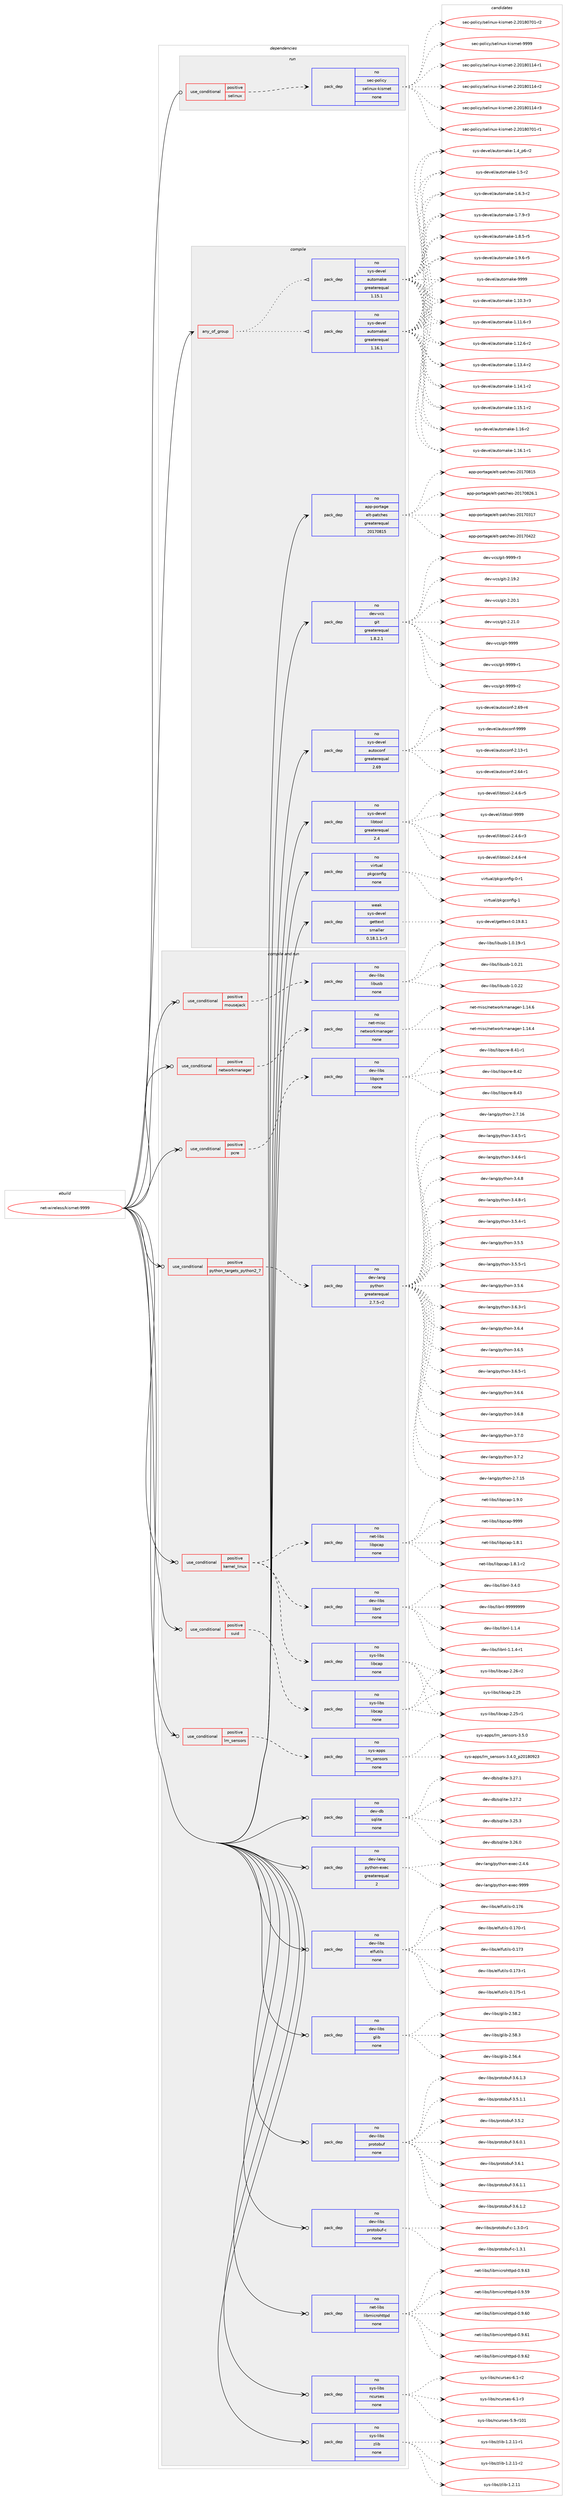 digraph prolog {

# *************
# Graph options
# *************

newrank=true;
concentrate=true;
compound=true;
graph [rankdir=LR,fontname=Helvetica,fontsize=10,ranksep=1.5];#, ranksep=2.5, nodesep=0.2];
edge  [arrowhead=vee];
node  [fontname=Helvetica,fontsize=10];

# **********
# The ebuild
# **********

subgraph cluster_leftcol {
color=gray;
rank=same;
label=<<i>ebuild</i>>;
id [label="net-wireless/kismet-9999", color=red, width=4, href="../net-wireless/kismet-9999.svg"];
}

# ****************
# The dependencies
# ****************

subgraph cluster_midcol {
color=gray;
label=<<i>dependencies</i>>;
subgraph cluster_compile {
fillcolor="#eeeeee";
style=filled;
label=<<i>compile</i>>;
subgraph any26668 {
dependency1680942 [label=<<TABLE BORDER="0" CELLBORDER="1" CELLSPACING="0" CELLPADDING="4"><TR><TD CELLPADDING="10">any_of_group</TD></TR></TABLE>>, shape=none, color=red];subgraph pack1201976 {
dependency1680943 [label=<<TABLE BORDER="0" CELLBORDER="1" CELLSPACING="0" CELLPADDING="4" WIDTH="220"><TR><TD ROWSPAN="6" CELLPADDING="30">pack_dep</TD></TR><TR><TD WIDTH="110">no</TD></TR><TR><TD>sys-devel</TD></TR><TR><TD>automake</TD></TR><TR><TD>greaterequal</TD></TR><TR><TD>1.16.1</TD></TR></TABLE>>, shape=none, color=blue];
}
dependency1680942:e -> dependency1680943:w [weight=20,style="dotted",arrowhead="oinv"];
subgraph pack1201977 {
dependency1680944 [label=<<TABLE BORDER="0" CELLBORDER="1" CELLSPACING="0" CELLPADDING="4" WIDTH="220"><TR><TD ROWSPAN="6" CELLPADDING="30">pack_dep</TD></TR><TR><TD WIDTH="110">no</TD></TR><TR><TD>sys-devel</TD></TR><TR><TD>automake</TD></TR><TR><TD>greaterequal</TD></TR><TR><TD>1.15.1</TD></TR></TABLE>>, shape=none, color=blue];
}
dependency1680942:e -> dependency1680944:w [weight=20,style="dotted",arrowhead="oinv"];
}
id:e -> dependency1680942:w [weight=20,style="solid",arrowhead="vee"];
subgraph pack1201978 {
dependency1680945 [label=<<TABLE BORDER="0" CELLBORDER="1" CELLSPACING="0" CELLPADDING="4" WIDTH="220"><TR><TD ROWSPAN="6" CELLPADDING="30">pack_dep</TD></TR><TR><TD WIDTH="110">no</TD></TR><TR><TD>app-portage</TD></TR><TR><TD>elt-patches</TD></TR><TR><TD>greaterequal</TD></TR><TR><TD>20170815</TD></TR></TABLE>>, shape=none, color=blue];
}
id:e -> dependency1680945:w [weight=20,style="solid",arrowhead="vee"];
subgraph pack1201979 {
dependency1680946 [label=<<TABLE BORDER="0" CELLBORDER="1" CELLSPACING="0" CELLPADDING="4" WIDTH="220"><TR><TD ROWSPAN="6" CELLPADDING="30">pack_dep</TD></TR><TR><TD WIDTH="110">no</TD></TR><TR><TD>dev-vcs</TD></TR><TR><TD>git</TD></TR><TR><TD>greaterequal</TD></TR><TR><TD>1.8.2.1</TD></TR></TABLE>>, shape=none, color=blue];
}
id:e -> dependency1680946:w [weight=20,style="solid",arrowhead="vee"];
subgraph pack1201980 {
dependency1680947 [label=<<TABLE BORDER="0" CELLBORDER="1" CELLSPACING="0" CELLPADDING="4" WIDTH="220"><TR><TD ROWSPAN="6" CELLPADDING="30">pack_dep</TD></TR><TR><TD WIDTH="110">no</TD></TR><TR><TD>sys-devel</TD></TR><TR><TD>autoconf</TD></TR><TR><TD>greaterequal</TD></TR><TR><TD>2.69</TD></TR></TABLE>>, shape=none, color=blue];
}
id:e -> dependency1680947:w [weight=20,style="solid",arrowhead="vee"];
subgraph pack1201981 {
dependency1680948 [label=<<TABLE BORDER="0" CELLBORDER="1" CELLSPACING="0" CELLPADDING="4" WIDTH="220"><TR><TD ROWSPAN="6" CELLPADDING="30">pack_dep</TD></TR><TR><TD WIDTH="110">no</TD></TR><TR><TD>sys-devel</TD></TR><TR><TD>libtool</TD></TR><TR><TD>greaterequal</TD></TR><TR><TD>2.4</TD></TR></TABLE>>, shape=none, color=blue];
}
id:e -> dependency1680948:w [weight=20,style="solid",arrowhead="vee"];
subgraph pack1201982 {
dependency1680949 [label=<<TABLE BORDER="0" CELLBORDER="1" CELLSPACING="0" CELLPADDING="4" WIDTH="220"><TR><TD ROWSPAN="6" CELLPADDING="30">pack_dep</TD></TR><TR><TD WIDTH="110">no</TD></TR><TR><TD>virtual</TD></TR><TR><TD>pkgconfig</TD></TR><TR><TD>none</TD></TR><TR><TD></TD></TR></TABLE>>, shape=none, color=blue];
}
id:e -> dependency1680949:w [weight=20,style="solid",arrowhead="vee"];
subgraph pack1201983 {
dependency1680950 [label=<<TABLE BORDER="0" CELLBORDER="1" CELLSPACING="0" CELLPADDING="4" WIDTH="220"><TR><TD ROWSPAN="6" CELLPADDING="30">pack_dep</TD></TR><TR><TD WIDTH="110">weak</TD></TR><TR><TD>sys-devel</TD></TR><TR><TD>gettext</TD></TR><TR><TD>smaller</TD></TR><TR><TD>0.18.1.1-r3</TD></TR></TABLE>>, shape=none, color=blue];
}
id:e -> dependency1680950:w [weight=20,style="solid",arrowhead="vee"];
}
subgraph cluster_compileandrun {
fillcolor="#eeeeee";
style=filled;
label=<<i>compile and run</i>>;
subgraph cond451456 {
dependency1680951 [label=<<TABLE BORDER="0" CELLBORDER="1" CELLSPACING="0" CELLPADDING="4"><TR><TD ROWSPAN="3" CELLPADDING="10">use_conditional</TD></TR><TR><TD>positive</TD></TR><TR><TD>kernel_linux</TD></TR></TABLE>>, shape=none, color=red];
subgraph pack1201984 {
dependency1680952 [label=<<TABLE BORDER="0" CELLBORDER="1" CELLSPACING="0" CELLPADDING="4" WIDTH="220"><TR><TD ROWSPAN="6" CELLPADDING="30">pack_dep</TD></TR><TR><TD WIDTH="110">no</TD></TR><TR><TD>sys-libs</TD></TR><TR><TD>libcap</TD></TR><TR><TD>none</TD></TR><TR><TD></TD></TR></TABLE>>, shape=none, color=blue];
}
dependency1680951:e -> dependency1680952:w [weight=20,style="dashed",arrowhead="vee"];
subgraph pack1201985 {
dependency1680953 [label=<<TABLE BORDER="0" CELLBORDER="1" CELLSPACING="0" CELLPADDING="4" WIDTH="220"><TR><TD ROWSPAN="6" CELLPADDING="30">pack_dep</TD></TR><TR><TD WIDTH="110">no</TD></TR><TR><TD>dev-libs</TD></TR><TR><TD>libnl</TD></TR><TR><TD>none</TD></TR><TR><TD></TD></TR></TABLE>>, shape=none, color=blue];
}
dependency1680951:e -> dependency1680953:w [weight=20,style="dashed",arrowhead="vee"];
subgraph pack1201986 {
dependency1680954 [label=<<TABLE BORDER="0" CELLBORDER="1" CELLSPACING="0" CELLPADDING="4" WIDTH="220"><TR><TD ROWSPAN="6" CELLPADDING="30">pack_dep</TD></TR><TR><TD WIDTH="110">no</TD></TR><TR><TD>net-libs</TD></TR><TR><TD>libpcap</TD></TR><TR><TD>none</TD></TR><TR><TD></TD></TR></TABLE>>, shape=none, color=blue];
}
dependency1680951:e -> dependency1680954:w [weight=20,style="dashed",arrowhead="vee"];
}
id:e -> dependency1680951:w [weight=20,style="solid",arrowhead="odotvee"];
subgraph cond451457 {
dependency1680955 [label=<<TABLE BORDER="0" CELLBORDER="1" CELLSPACING="0" CELLPADDING="4"><TR><TD ROWSPAN="3" CELLPADDING="10">use_conditional</TD></TR><TR><TD>positive</TD></TR><TR><TD>lm_sensors</TD></TR></TABLE>>, shape=none, color=red];
subgraph pack1201987 {
dependency1680956 [label=<<TABLE BORDER="0" CELLBORDER="1" CELLSPACING="0" CELLPADDING="4" WIDTH="220"><TR><TD ROWSPAN="6" CELLPADDING="30">pack_dep</TD></TR><TR><TD WIDTH="110">no</TD></TR><TR><TD>sys-apps</TD></TR><TR><TD>lm_sensors</TD></TR><TR><TD>none</TD></TR><TR><TD></TD></TR></TABLE>>, shape=none, color=blue];
}
dependency1680955:e -> dependency1680956:w [weight=20,style="dashed",arrowhead="vee"];
}
id:e -> dependency1680955:w [weight=20,style="solid",arrowhead="odotvee"];
subgraph cond451458 {
dependency1680957 [label=<<TABLE BORDER="0" CELLBORDER="1" CELLSPACING="0" CELLPADDING="4"><TR><TD ROWSPAN="3" CELLPADDING="10">use_conditional</TD></TR><TR><TD>positive</TD></TR><TR><TD>mousejack</TD></TR></TABLE>>, shape=none, color=red];
subgraph pack1201988 {
dependency1680958 [label=<<TABLE BORDER="0" CELLBORDER="1" CELLSPACING="0" CELLPADDING="4" WIDTH="220"><TR><TD ROWSPAN="6" CELLPADDING="30">pack_dep</TD></TR><TR><TD WIDTH="110">no</TD></TR><TR><TD>dev-libs</TD></TR><TR><TD>libusb</TD></TR><TR><TD>none</TD></TR><TR><TD></TD></TR></TABLE>>, shape=none, color=blue];
}
dependency1680957:e -> dependency1680958:w [weight=20,style="dashed",arrowhead="vee"];
}
id:e -> dependency1680957:w [weight=20,style="solid",arrowhead="odotvee"];
subgraph cond451459 {
dependency1680959 [label=<<TABLE BORDER="0" CELLBORDER="1" CELLSPACING="0" CELLPADDING="4"><TR><TD ROWSPAN="3" CELLPADDING="10">use_conditional</TD></TR><TR><TD>positive</TD></TR><TR><TD>networkmanager</TD></TR></TABLE>>, shape=none, color=red];
subgraph pack1201989 {
dependency1680960 [label=<<TABLE BORDER="0" CELLBORDER="1" CELLSPACING="0" CELLPADDING="4" WIDTH="220"><TR><TD ROWSPAN="6" CELLPADDING="30">pack_dep</TD></TR><TR><TD WIDTH="110">no</TD></TR><TR><TD>net-misc</TD></TR><TR><TD>networkmanager</TD></TR><TR><TD>none</TD></TR><TR><TD></TD></TR></TABLE>>, shape=none, color=blue];
}
dependency1680959:e -> dependency1680960:w [weight=20,style="dashed",arrowhead="vee"];
}
id:e -> dependency1680959:w [weight=20,style="solid",arrowhead="odotvee"];
subgraph cond451460 {
dependency1680961 [label=<<TABLE BORDER="0" CELLBORDER="1" CELLSPACING="0" CELLPADDING="4"><TR><TD ROWSPAN="3" CELLPADDING="10">use_conditional</TD></TR><TR><TD>positive</TD></TR><TR><TD>pcre</TD></TR></TABLE>>, shape=none, color=red];
subgraph pack1201990 {
dependency1680962 [label=<<TABLE BORDER="0" CELLBORDER="1" CELLSPACING="0" CELLPADDING="4" WIDTH="220"><TR><TD ROWSPAN="6" CELLPADDING="30">pack_dep</TD></TR><TR><TD WIDTH="110">no</TD></TR><TR><TD>dev-libs</TD></TR><TR><TD>libpcre</TD></TR><TR><TD>none</TD></TR><TR><TD></TD></TR></TABLE>>, shape=none, color=blue];
}
dependency1680961:e -> dependency1680962:w [weight=20,style="dashed",arrowhead="vee"];
}
id:e -> dependency1680961:w [weight=20,style="solid",arrowhead="odotvee"];
subgraph cond451461 {
dependency1680963 [label=<<TABLE BORDER="0" CELLBORDER="1" CELLSPACING="0" CELLPADDING="4"><TR><TD ROWSPAN="3" CELLPADDING="10">use_conditional</TD></TR><TR><TD>positive</TD></TR><TR><TD>python_targets_python2_7</TD></TR></TABLE>>, shape=none, color=red];
subgraph pack1201991 {
dependency1680964 [label=<<TABLE BORDER="0" CELLBORDER="1" CELLSPACING="0" CELLPADDING="4" WIDTH="220"><TR><TD ROWSPAN="6" CELLPADDING="30">pack_dep</TD></TR><TR><TD WIDTH="110">no</TD></TR><TR><TD>dev-lang</TD></TR><TR><TD>python</TD></TR><TR><TD>greaterequal</TD></TR><TR><TD>2.7.5-r2</TD></TR></TABLE>>, shape=none, color=blue];
}
dependency1680963:e -> dependency1680964:w [weight=20,style="dashed",arrowhead="vee"];
}
id:e -> dependency1680963:w [weight=20,style="solid",arrowhead="odotvee"];
subgraph cond451462 {
dependency1680965 [label=<<TABLE BORDER="0" CELLBORDER="1" CELLSPACING="0" CELLPADDING="4"><TR><TD ROWSPAN="3" CELLPADDING="10">use_conditional</TD></TR><TR><TD>positive</TD></TR><TR><TD>suid</TD></TR></TABLE>>, shape=none, color=red];
subgraph pack1201992 {
dependency1680966 [label=<<TABLE BORDER="0" CELLBORDER="1" CELLSPACING="0" CELLPADDING="4" WIDTH="220"><TR><TD ROWSPAN="6" CELLPADDING="30">pack_dep</TD></TR><TR><TD WIDTH="110">no</TD></TR><TR><TD>sys-libs</TD></TR><TR><TD>libcap</TD></TR><TR><TD>none</TD></TR><TR><TD></TD></TR></TABLE>>, shape=none, color=blue];
}
dependency1680965:e -> dependency1680966:w [weight=20,style="dashed",arrowhead="vee"];
}
id:e -> dependency1680965:w [weight=20,style="solid",arrowhead="odotvee"];
subgraph pack1201993 {
dependency1680967 [label=<<TABLE BORDER="0" CELLBORDER="1" CELLSPACING="0" CELLPADDING="4" WIDTH="220"><TR><TD ROWSPAN="6" CELLPADDING="30">pack_dep</TD></TR><TR><TD WIDTH="110">no</TD></TR><TR><TD>dev-db</TD></TR><TR><TD>sqlite</TD></TR><TR><TD>none</TD></TR><TR><TD></TD></TR></TABLE>>, shape=none, color=blue];
}
id:e -> dependency1680967:w [weight=20,style="solid",arrowhead="odotvee"];
subgraph pack1201994 {
dependency1680968 [label=<<TABLE BORDER="0" CELLBORDER="1" CELLSPACING="0" CELLPADDING="4" WIDTH="220"><TR><TD ROWSPAN="6" CELLPADDING="30">pack_dep</TD></TR><TR><TD WIDTH="110">no</TD></TR><TR><TD>dev-lang</TD></TR><TR><TD>python-exec</TD></TR><TR><TD>greaterequal</TD></TR><TR><TD>2</TD></TR></TABLE>>, shape=none, color=blue];
}
id:e -> dependency1680968:w [weight=20,style="solid",arrowhead="odotvee"];
subgraph pack1201995 {
dependency1680969 [label=<<TABLE BORDER="0" CELLBORDER="1" CELLSPACING="0" CELLPADDING="4" WIDTH="220"><TR><TD ROWSPAN="6" CELLPADDING="30">pack_dep</TD></TR><TR><TD WIDTH="110">no</TD></TR><TR><TD>dev-libs</TD></TR><TR><TD>elfutils</TD></TR><TR><TD>none</TD></TR><TR><TD></TD></TR></TABLE>>, shape=none, color=blue];
}
id:e -> dependency1680969:w [weight=20,style="solid",arrowhead="odotvee"];
subgraph pack1201996 {
dependency1680970 [label=<<TABLE BORDER="0" CELLBORDER="1" CELLSPACING="0" CELLPADDING="4" WIDTH="220"><TR><TD ROWSPAN="6" CELLPADDING="30">pack_dep</TD></TR><TR><TD WIDTH="110">no</TD></TR><TR><TD>dev-libs</TD></TR><TR><TD>glib</TD></TR><TR><TD>none</TD></TR><TR><TD></TD></TR></TABLE>>, shape=none, color=blue];
}
id:e -> dependency1680970:w [weight=20,style="solid",arrowhead="odotvee"];
subgraph pack1201997 {
dependency1680971 [label=<<TABLE BORDER="0" CELLBORDER="1" CELLSPACING="0" CELLPADDING="4" WIDTH="220"><TR><TD ROWSPAN="6" CELLPADDING="30">pack_dep</TD></TR><TR><TD WIDTH="110">no</TD></TR><TR><TD>dev-libs</TD></TR><TR><TD>protobuf</TD></TR><TR><TD>none</TD></TR><TR><TD></TD></TR></TABLE>>, shape=none, color=blue];
}
id:e -> dependency1680971:w [weight=20,style="solid",arrowhead="odotvee"];
subgraph pack1201998 {
dependency1680972 [label=<<TABLE BORDER="0" CELLBORDER="1" CELLSPACING="0" CELLPADDING="4" WIDTH="220"><TR><TD ROWSPAN="6" CELLPADDING="30">pack_dep</TD></TR><TR><TD WIDTH="110">no</TD></TR><TR><TD>dev-libs</TD></TR><TR><TD>protobuf-c</TD></TR><TR><TD>none</TD></TR><TR><TD></TD></TR></TABLE>>, shape=none, color=blue];
}
id:e -> dependency1680972:w [weight=20,style="solid",arrowhead="odotvee"];
subgraph pack1201999 {
dependency1680973 [label=<<TABLE BORDER="0" CELLBORDER="1" CELLSPACING="0" CELLPADDING="4" WIDTH="220"><TR><TD ROWSPAN="6" CELLPADDING="30">pack_dep</TD></TR><TR><TD WIDTH="110">no</TD></TR><TR><TD>net-libs</TD></TR><TR><TD>libmicrohttpd</TD></TR><TR><TD>none</TD></TR><TR><TD></TD></TR></TABLE>>, shape=none, color=blue];
}
id:e -> dependency1680973:w [weight=20,style="solid",arrowhead="odotvee"];
subgraph pack1202000 {
dependency1680974 [label=<<TABLE BORDER="0" CELLBORDER="1" CELLSPACING="0" CELLPADDING="4" WIDTH="220"><TR><TD ROWSPAN="6" CELLPADDING="30">pack_dep</TD></TR><TR><TD WIDTH="110">no</TD></TR><TR><TD>sys-libs</TD></TR><TR><TD>ncurses</TD></TR><TR><TD>none</TD></TR><TR><TD></TD></TR></TABLE>>, shape=none, color=blue];
}
id:e -> dependency1680974:w [weight=20,style="solid",arrowhead="odotvee"];
subgraph pack1202001 {
dependency1680975 [label=<<TABLE BORDER="0" CELLBORDER="1" CELLSPACING="0" CELLPADDING="4" WIDTH="220"><TR><TD ROWSPAN="6" CELLPADDING="30">pack_dep</TD></TR><TR><TD WIDTH="110">no</TD></TR><TR><TD>sys-libs</TD></TR><TR><TD>zlib</TD></TR><TR><TD>none</TD></TR><TR><TD></TD></TR></TABLE>>, shape=none, color=blue];
}
id:e -> dependency1680975:w [weight=20,style="solid",arrowhead="odotvee"];
}
subgraph cluster_run {
fillcolor="#eeeeee";
style=filled;
label=<<i>run</i>>;
subgraph cond451463 {
dependency1680976 [label=<<TABLE BORDER="0" CELLBORDER="1" CELLSPACING="0" CELLPADDING="4"><TR><TD ROWSPAN="3" CELLPADDING="10">use_conditional</TD></TR><TR><TD>positive</TD></TR><TR><TD>selinux</TD></TR></TABLE>>, shape=none, color=red];
subgraph pack1202002 {
dependency1680977 [label=<<TABLE BORDER="0" CELLBORDER="1" CELLSPACING="0" CELLPADDING="4" WIDTH="220"><TR><TD ROWSPAN="6" CELLPADDING="30">pack_dep</TD></TR><TR><TD WIDTH="110">no</TD></TR><TR><TD>sec-policy</TD></TR><TR><TD>selinux-kismet</TD></TR><TR><TD>none</TD></TR><TR><TD></TD></TR></TABLE>>, shape=none, color=blue];
}
dependency1680976:e -> dependency1680977:w [weight=20,style="dashed",arrowhead="vee"];
}
id:e -> dependency1680976:w [weight=20,style="solid",arrowhead="odot"];
}
}

# **************
# The candidates
# **************

subgraph cluster_choices {
rank=same;
color=gray;
label=<<i>candidates</i>>;

subgraph choice1201976 {
color=black;
nodesep=1;
choice11512111545100101118101108479711711611110997107101454946494846514511451 [label="sys-devel/automake-1.10.3-r3", color=red, width=4,href="../sys-devel/automake-1.10.3-r3.svg"];
choice11512111545100101118101108479711711611110997107101454946494946544511451 [label="sys-devel/automake-1.11.6-r3", color=red, width=4,href="../sys-devel/automake-1.11.6-r3.svg"];
choice11512111545100101118101108479711711611110997107101454946495046544511450 [label="sys-devel/automake-1.12.6-r2", color=red, width=4,href="../sys-devel/automake-1.12.6-r2.svg"];
choice11512111545100101118101108479711711611110997107101454946495146524511450 [label="sys-devel/automake-1.13.4-r2", color=red, width=4,href="../sys-devel/automake-1.13.4-r2.svg"];
choice11512111545100101118101108479711711611110997107101454946495246494511450 [label="sys-devel/automake-1.14.1-r2", color=red, width=4,href="../sys-devel/automake-1.14.1-r2.svg"];
choice11512111545100101118101108479711711611110997107101454946495346494511450 [label="sys-devel/automake-1.15.1-r2", color=red, width=4,href="../sys-devel/automake-1.15.1-r2.svg"];
choice1151211154510010111810110847971171161111099710710145494649544511450 [label="sys-devel/automake-1.16-r2", color=red, width=4,href="../sys-devel/automake-1.16-r2.svg"];
choice11512111545100101118101108479711711611110997107101454946495446494511449 [label="sys-devel/automake-1.16.1-r1", color=red, width=4,href="../sys-devel/automake-1.16.1-r1.svg"];
choice115121115451001011181011084797117116111109971071014549465295112544511450 [label="sys-devel/automake-1.4_p6-r2", color=red, width=4,href="../sys-devel/automake-1.4_p6-r2.svg"];
choice11512111545100101118101108479711711611110997107101454946534511450 [label="sys-devel/automake-1.5-r2", color=red, width=4,href="../sys-devel/automake-1.5-r2.svg"];
choice115121115451001011181011084797117116111109971071014549465446514511450 [label="sys-devel/automake-1.6.3-r2", color=red, width=4,href="../sys-devel/automake-1.6.3-r2.svg"];
choice115121115451001011181011084797117116111109971071014549465546574511451 [label="sys-devel/automake-1.7.9-r3", color=red, width=4,href="../sys-devel/automake-1.7.9-r3.svg"];
choice115121115451001011181011084797117116111109971071014549465646534511453 [label="sys-devel/automake-1.8.5-r5", color=red, width=4,href="../sys-devel/automake-1.8.5-r5.svg"];
choice115121115451001011181011084797117116111109971071014549465746544511453 [label="sys-devel/automake-1.9.6-r5", color=red, width=4,href="../sys-devel/automake-1.9.6-r5.svg"];
choice115121115451001011181011084797117116111109971071014557575757 [label="sys-devel/automake-9999", color=red, width=4,href="../sys-devel/automake-9999.svg"];
dependency1680943:e -> choice11512111545100101118101108479711711611110997107101454946494846514511451:w [style=dotted,weight="100"];
dependency1680943:e -> choice11512111545100101118101108479711711611110997107101454946494946544511451:w [style=dotted,weight="100"];
dependency1680943:e -> choice11512111545100101118101108479711711611110997107101454946495046544511450:w [style=dotted,weight="100"];
dependency1680943:e -> choice11512111545100101118101108479711711611110997107101454946495146524511450:w [style=dotted,weight="100"];
dependency1680943:e -> choice11512111545100101118101108479711711611110997107101454946495246494511450:w [style=dotted,weight="100"];
dependency1680943:e -> choice11512111545100101118101108479711711611110997107101454946495346494511450:w [style=dotted,weight="100"];
dependency1680943:e -> choice1151211154510010111810110847971171161111099710710145494649544511450:w [style=dotted,weight="100"];
dependency1680943:e -> choice11512111545100101118101108479711711611110997107101454946495446494511449:w [style=dotted,weight="100"];
dependency1680943:e -> choice115121115451001011181011084797117116111109971071014549465295112544511450:w [style=dotted,weight="100"];
dependency1680943:e -> choice11512111545100101118101108479711711611110997107101454946534511450:w [style=dotted,weight="100"];
dependency1680943:e -> choice115121115451001011181011084797117116111109971071014549465446514511450:w [style=dotted,weight="100"];
dependency1680943:e -> choice115121115451001011181011084797117116111109971071014549465546574511451:w [style=dotted,weight="100"];
dependency1680943:e -> choice115121115451001011181011084797117116111109971071014549465646534511453:w [style=dotted,weight="100"];
dependency1680943:e -> choice115121115451001011181011084797117116111109971071014549465746544511453:w [style=dotted,weight="100"];
dependency1680943:e -> choice115121115451001011181011084797117116111109971071014557575757:w [style=dotted,weight="100"];
}
subgraph choice1201977 {
color=black;
nodesep=1;
choice11512111545100101118101108479711711611110997107101454946494846514511451 [label="sys-devel/automake-1.10.3-r3", color=red, width=4,href="../sys-devel/automake-1.10.3-r3.svg"];
choice11512111545100101118101108479711711611110997107101454946494946544511451 [label="sys-devel/automake-1.11.6-r3", color=red, width=4,href="../sys-devel/automake-1.11.6-r3.svg"];
choice11512111545100101118101108479711711611110997107101454946495046544511450 [label="sys-devel/automake-1.12.6-r2", color=red, width=4,href="../sys-devel/automake-1.12.6-r2.svg"];
choice11512111545100101118101108479711711611110997107101454946495146524511450 [label="sys-devel/automake-1.13.4-r2", color=red, width=4,href="../sys-devel/automake-1.13.4-r2.svg"];
choice11512111545100101118101108479711711611110997107101454946495246494511450 [label="sys-devel/automake-1.14.1-r2", color=red, width=4,href="../sys-devel/automake-1.14.1-r2.svg"];
choice11512111545100101118101108479711711611110997107101454946495346494511450 [label="sys-devel/automake-1.15.1-r2", color=red, width=4,href="../sys-devel/automake-1.15.1-r2.svg"];
choice1151211154510010111810110847971171161111099710710145494649544511450 [label="sys-devel/automake-1.16-r2", color=red, width=4,href="../sys-devel/automake-1.16-r2.svg"];
choice11512111545100101118101108479711711611110997107101454946495446494511449 [label="sys-devel/automake-1.16.1-r1", color=red, width=4,href="../sys-devel/automake-1.16.1-r1.svg"];
choice115121115451001011181011084797117116111109971071014549465295112544511450 [label="sys-devel/automake-1.4_p6-r2", color=red, width=4,href="../sys-devel/automake-1.4_p6-r2.svg"];
choice11512111545100101118101108479711711611110997107101454946534511450 [label="sys-devel/automake-1.5-r2", color=red, width=4,href="../sys-devel/automake-1.5-r2.svg"];
choice115121115451001011181011084797117116111109971071014549465446514511450 [label="sys-devel/automake-1.6.3-r2", color=red, width=4,href="../sys-devel/automake-1.6.3-r2.svg"];
choice115121115451001011181011084797117116111109971071014549465546574511451 [label="sys-devel/automake-1.7.9-r3", color=red, width=4,href="../sys-devel/automake-1.7.9-r3.svg"];
choice115121115451001011181011084797117116111109971071014549465646534511453 [label="sys-devel/automake-1.8.5-r5", color=red, width=4,href="../sys-devel/automake-1.8.5-r5.svg"];
choice115121115451001011181011084797117116111109971071014549465746544511453 [label="sys-devel/automake-1.9.6-r5", color=red, width=4,href="../sys-devel/automake-1.9.6-r5.svg"];
choice115121115451001011181011084797117116111109971071014557575757 [label="sys-devel/automake-9999", color=red, width=4,href="../sys-devel/automake-9999.svg"];
dependency1680944:e -> choice11512111545100101118101108479711711611110997107101454946494846514511451:w [style=dotted,weight="100"];
dependency1680944:e -> choice11512111545100101118101108479711711611110997107101454946494946544511451:w [style=dotted,weight="100"];
dependency1680944:e -> choice11512111545100101118101108479711711611110997107101454946495046544511450:w [style=dotted,weight="100"];
dependency1680944:e -> choice11512111545100101118101108479711711611110997107101454946495146524511450:w [style=dotted,weight="100"];
dependency1680944:e -> choice11512111545100101118101108479711711611110997107101454946495246494511450:w [style=dotted,weight="100"];
dependency1680944:e -> choice11512111545100101118101108479711711611110997107101454946495346494511450:w [style=dotted,weight="100"];
dependency1680944:e -> choice1151211154510010111810110847971171161111099710710145494649544511450:w [style=dotted,weight="100"];
dependency1680944:e -> choice11512111545100101118101108479711711611110997107101454946495446494511449:w [style=dotted,weight="100"];
dependency1680944:e -> choice115121115451001011181011084797117116111109971071014549465295112544511450:w [style=dotted,weight="100"];
dependency1680944:e -> choice11512111545100101118101108479711711611110997107101454946534511450:w [style=dotted,weight="100"];
dependency1680944:e -> choice115121115451001011181011084797117116111109971071014549465446514511450:w [style=dotted,weight="100"];
dependency1680944:e -> choice115121115451001011181011084797117116111109971071014549465546574511451:w [style=dotted,weight="100"];
dependency1680944:e -> choice115121115451001011181011084797117116111109971071014549465646534511453:w [style=dotted,weight="100"];
dependency1680944:e -> choice115121115451001011181011084797117116111109971071014549465746544511453:w [style=dotted,weight="100"];
dependency1680944:e -> choice115121115451001011181011084797117116111109971071014557575757:w [style=dotted,weight="100"];
}
subgraph choice1201978 {
color=black;
nodesep=1;
choice97112112451121111141169710310147101108116451129711699104101115455048495548514955 [label="app-portage/elt-patches-20170317", color=red, width=4,href="../app-portage/elt-patches-20170317.svg"];
choice97112112451121111141169710310147101108116451129711699104101115455048495548525050 [label="app-portage/elt-patches-20170422", color=red, width=4,href="../app-portage/elt-patches-20170422.svg"];
choice97112112451121111141169710310147101108116451129711699104101115455048495548564953 [label="app-portage/elt-patches-20170815", color=red, width=4,href="../app-portage/elt-patches-20170815.svg"];
choice971121124511211111411697103101471011081164511297116991041011154550484955485650544649 [label="app-portage/elt-patches-20170826.1", color=red, width=4,href="../app-portage/elt-patches-20170826.1.svg"];
dependency1680945:e -> choice97112112451121111141169710310147101108116451129711699104101115455048495548514955:w [style=dotted,weight="100"];
dependency1680945:e -> choice97112112451121111141169710310147101108116451129711699104101115455048495548525050:w [style=dotted,weight="100"];
dependency1680945:e -> choice97112112451121111141169710310147101108116451129711699104101115455048495548564953:w [style=dotted,weight="100"];
dependency1680945:e -> choice971121124511211111411697103101471011081164511297116991041011154550484955485650544649:w [style=dotted,weight="100"];
}
subgraph choice1201979 {
color=black;
nodesep=1;
choice10010111845118991154710310511645504649574650 [label="dev-vcs/git-2.19.2", color=red, width=4,href="../dev-vcs/git-2.19.2.svg"];
choice10010111845118991154710310511645504650484649 [label="dev-vcs/git-2.20.1", color=red, width=4,href="../dev-vcs/git-2.20.1.svg"];
choice10010111845118991154710310511645504650494648 [label="dev-vcs/git-2.21.0", color=red, width=4,href="../dev-vcs/git-2.21.0.svg"];
choice1001011184511899115471031051164557575757 [label="dev-vcs/git-9999", color=red, width=4,href="../dev-vcs/git-9999.svg"];
choice10010111845118991154710310511645575757574511449 [label="dev-vcs/git-9999-r1", color=red, width=4,href="../dev-vcs/git-9999-r1.svg"];
choice10010111845118991154710310511645575757574511450 [label="dev-vcs/git-9999-r2", color=red, width=4,href="../dev-vcs/git-9999-r2.svg"];
choice10010111845118991154710310511645575757574511451 [label="dev-vcs/git-9999-r3", color=red, width=4,href="../dev-vcs/git-9999-r3.svg"];
dependency1680946:e -> choice10010111845118991154710310511645504649574650:w [style=dotted,weight="100"];
dependency1680946:e -> choice10010111845118991154710310511645504650484649:w [style=dotted,weight="100"];
dependency1680946:e -> choice10010111845118991154710310511645504650494648:w [style=dotted,weight="100"];
dependency1680946:e -> choice1001011184511899115471031051164557575757:w [style=dotted,weight="100"];
dependency1680946:e -> choice10010111845118991154710310511645575757574511449:w [style=dotted,weight="100"];
dependency1680946:e -> choice10010111845118991154710310511645575757574511450:w [style=dotted,weight="100"];
dependency1680946:e -> choice10010111845118991154710310511645575757574511451:w [style=dotted,weight="100"];
}
subgraph choice1201980 {
color=black;
nodesep=1;
choice1151211154510010111810110847971171161119911111010245504649514511449 [label="sys-devel/autoconf-2.13-r1", color=red, width=4,href="../sys-devel/autoconf-2.13-r1.svg"];
choice1151211154510010111810110847971171161119911111010245504654524511449 [label="sys-devel/autoconf-2.64-r1", color=red, width=4,href="../sys-devel/autoconf-2.64-r1.svg"];
choice1151211154510010111810110847971171161119911111010245504654574511452 [label="sys-devel/autoconf-2.69-r4", color=red, width=4,href="../sys-devel/autoconf-2.69-r4.svg"];
choice115121115451001011181011084797117116111991111101024557575757 [label="sys-devel/autoconf-9999", color=red, width=4,href="../sys-devel/autoconf-9999.svg"];
dependency1680947:e -> choice1151211154510010111810110847971171161119911111010245504649514511449:w [style=dotted,weight="100"];
dependency1680947:e -> choice1151211154510010111810110847971171161119911111010245504654524511449:w [style=dotted,weight="100"];
dependency1680947:e -> choice1151211154510010111810110847971171161119911111010245504654574511452:w [style=dotted,weight="100"];
dependency1680947:e -> choice115121115451001011181011084797117116111991111101024557575757:w [style=dotted,weight="100"];
}
subgraph choice1201981 {
color=black;
nodesep=1;
choice1151211154510010111810110847108105981161111111084550465246544511451 [label="sys-devel/libtool-2.4.6-r3", color=red, width=4,href="../sys-devel/libtool-2.4.6-r3.svg"];
choice1151211154510010111810110847108105981161111111084550465246544511452 [label="sys-devel/libtool-2.4.6-r4", color=red, width=4,href="../sys-devel/libtool-2.4.6-r4.svg"];
choice1151211154510010111810110847108105981161111111084550465246544511453 [label="sys-devel/libtool-2.4.6-r5", color=red, width=4,href="../sys-devel/libtool-2.4.6-r5.svg"];
choice1151211154510010111810110847108105981161111111084557575757 [label="sys-devel/libtool-9999", color=red, width=4,href="../sys-devel/libtool-9999.svg"];
dependency1680948:e -> choice1151211154510010111810110847108105981161111111084550465246544511451:w [style=dotted,weight="100"];
dependency1680948:e -> choice1151211154510010111810110847108105981161111111084550465246544511452:w [style=dotted,weight="100"];
dependency1680948:e -> choice1151211154510010111810110847108105981161111111084550465246544511453:w [style=dotted,weight="100"];
dependency1680948:e -> choice1151211154510010111810110847108105981161111111084557575757:w [style=dotted,weight="100"];
}
subgraph choice1201982 {
color=black;
nodesep=1;
choice11810511411611797108471121071039911111010210510345484511449 [label="virtual/pkgconfig-0-r1", color=red, width=4,href="../virtual/pkgconfig-0-r1.svg"];
choice1181051141161179710847112107103991111101021051034549 [label="virtual/pkgconfig-1", color=red, width=4,href="../virtual/pkgconfig-1.svg"];
dependency1680949:e -> choice11810511411611797108471121071039911111010210510345484511449:w [style=dotted,weight="100"];
dependency1680949:e -> choice1181051141161179710847112107103991111101021051034549:w [style=dotted,weight="100"];
}
subgraph choice1201983 {
color=black;
nodesep=1;
choice1151211154510010111810110847103101116116101120116454846495746564649 [label="sys-devel/gettext-0.19.8.1", color=red, width=4,href="../sys-devel/gettext-0.19.8.1.svg"];
dependency1680950:e -> choice1151211154510010111810110847103101116116101120116454846495746564649:w [style=dotted,weight="100"];
}
subgraph choice1201984 {
color=black;
nodesep=1;
choice1151211154510810598115471081059899971124550465053 [label="sys-libs/libcap-2.25", color=red, width=4,href="../sys-libs/libcap-2.25.svg"];
choice11512111545108105981154710810598999711245504650534511449 [label="sys-libs/libcap-2.25-r1", color=red, width=4,href="../sys-libs/libcap-2.25-r1.svg"];
choice11512111545108105981154710810598999711245504650544511450 [label="sys-libs/libcap-2.26-r2", color=red, width=4,href="../sys-libs/libcap-2.26-r2.svg"];
dependency1680952:e -> choice1151211154510810598115471081059899971124550465053:w [style=dotted,weight="100"];
dependency1680952:e -> choice11512111545108105981154710810598999711245504650534511449:w [style=dotted,weight="100"];
dependency1680952:e -> choice11512111545108105981154710810598999711245504650544511450:w [style=dotted,weight="100"];
}
subgraph choice1201985 {
color=black;
nodesep=1;
choice10010111845108105981154710810598110108454946494652 [label="dev-libs/libnl-1.1.4", color=red, width=4,href="../dev-libs/libnl-1.1.4.svg"];
choice100101118451081059811547108105981101084549464946524511449 [label="dev-libs/libnl-1.1.4-r1", color=red, width=4,href="../dev-libs/libnl-1.1.4-r1.svg"];
choice10010111845108105981154710810598110108455146524648 [label="dev-libs/libnl-3.4.0", color=red, width=4,href="../dev-libs/libnl-3.4.0.svg"];
choice10010111845108105981154710810598110108455757575757575757 [label="dev-libs/libnl-99999999", color=red, width=4,href="../dev-libs/libnl-99999999.svg"];
dependency1680953:e -> choice10010111845108105981154710810598110108454946494652:w [style=dotted,weight="100"];
dependency1680953:e -> choice100101118451081059811547108105981101084549464946524511449:w [style=dotted,weight="100"];
dependency1680953:e -> choice10010111845108105981154710810598110108455146524648:w [style=dotted,weight="100"];
dependency1680953:e -> choice10010111845108105981154710810598110108455757575757575757:w [style=dotted,weight="100"];
}
subgraph choice1201986 {
color=black;
nodesep=1;
choice110101116451081059811547108105981129997112454946564649 [label="net-libs/libpcap-1.8.1", color=red, width=4,href="../net-libs/libpcap-1.8.1.svg"];
choice1101011164510810598115471081059811299971124549465646494511450 [label="net-libs/libpcap-1.8.1-r2", color=red, width=4,href="../net-libs/libpcap-1.8.1-r2.svg"];
choice110101116451081059811547108105981129997112454946574648 [label="net-libs/libpcap-1.9.0", color=red, width=4,href="../net-libs/libpcap-1.9.0.svg"];
choice1101011164510810598115471081059811299971124557575757 [label="net-libs/libpcap-9999", color=red, width=4,href="../net-libs/libpcap-9999.svg"];
dependency1680954:e -> choice110101116451081059811547108105981129997112454946564649:w [style=dotted,weight="100"];
dependency1680954:e -> choice1101011164510810598115471081059811299971124549465646494511450:w [style=dotted,weight="100"];
dependency1680954:e -> choice110101116451081059811547108105981129997112454946574648:w [style=dotted,weight="100"];
dependency1680954:e -> choice1101011164510810598115471081059811299971124557575757:w [style=dotted,weight="100"];
}
subgraph choice1201987 {
color=black;
nodesep=1;
choice11512111545971121121154710810995115101110115111114115455146524648951125048495648575051 [label="sys-apps/lm_sensors-3.4.0_p20180923", color=red, width=4,href="../sys-apps/lm_sensors-3.4.0_p20180923.svg"];
choice11512111545971121121154710810995115101110115111114115455146534648 [label="sys-apps/lm_sensors-3.5.0", color=red, width=4,href="../sys-apps/lm_sensors-3.5.0.svg"];
dependency1680956:e -> choice11512111545971121121154710810995115101110115111114115455146524648951125048495648575051:w [style=dotted,weight="100"];
dependency1680956:e -> choice11512111545971121121154710810995115101110115111114115455146534648:w [style=dotted,weight="100"];
}
subgraph choice1201988 {
color=black;
nodesep=1;
choice1001011184510810598115471081059811711598454946484649574511449 [label="dev-libs/libusb-1.0.19-r1", color=red, width=4,href="../dev-libs/libusb-1.0.19-r1.svg"];
choice100101118451081059811547108105981171159845494648465049 [label="dev-libs/libusb-1.0.21", color=red, width=4,href="../dev-libs/libusb-1.0.21.svg"];
choice100101118451081059811547108105981171159845494648465050 [label="dev-libs/libusb-1.0.22", color=red, width=4,href="../dev-libs/libusb-1.0.22.svg"];
dependency1680958:e -> choice1001011184510810598115471081059811711598454946484649574511449:w [style=dotted,weight="100"];
dependency1680958:e -> choice100101118451081059811547108105981171159845494648465049:w [style=dotted,weight="100"];
dependency1680958:e -> choice100101118451081059811547108105981171159845494648465050:w [style=dotted,weight="100"];
}
subgraph choice1201989 {
color=black;
nodesep=1;
choice110101116451091051159947110101116119111114107109971109710310111445494649524652 [label="net-misc/networkmanager-1.14.4", color=red, width=4,href="../net-misc/networkmanager-1.14.4.svg"];
choice110101116451091051159947110101116119111114107109971109710310111445494649524654 [label="net-misc/networkmanager-1.14.6", color=red, width=4,href="../net-misc/networkmanager-1.14.6.svg"];
dependency1680960:e -> choice110101116451091051159947110101116119111114107109971109710310111445494649524652:w [style=dotted,weight="100"];
dependency1680960:e -> choice110101116451091051159947110101116119111114107109971109710310111445494649524654:w [style=dotted,weight="100"];
}
subgraph choice1201990 {
color=black;
nodesep=1;
choice100101118451081059811547108105981129911410145564652494511449 [label="dev-libs/libpcre-8.41-r1", color=red, width=4,href="../dev-libs/libpcre-8.41-r1.svg"];
choice10010111845108105981154710810598112991141014556465250 [label="dev-libs/libpcre-8.42", color=red, width=4,href="../dev-libs/libpcre-8.42.svg"];
choice10010111845108105981154710810598112991141014556465251 [label="dev-libs/libpcre-8.43", color=red, width=4,href="../dev-libs/libpcre-8.43.svg"];
dependency1680962:e -> choice100101118451081059811547108105981129911410145564652494511449:w [style=dotted,weight="100"];
dependency1680962:e -> choice10010111845108105981154710810598112991141014556465250:w [style=dotted,weight="100"];
dependency1680962:e -> choice10010111845108105981154710810598112991141014556465251:w [style=dotted,weight="100"];
}
subgraph choice1201991 {
color=black;
nodesep=1;
choice10010111845108971101034711212111610411111045504655464953 [label="dev-lang/python-2.7.15", color=red, width=4,href="../dev-lang/python-2.7.15.svg"];
choice10010111845108971101034711212111610411111045504655464954 [label="dev-lang/python-2.7.16", color=red, width=4,href="../dev-lang/python-2.7.16.svg"];
choice1001011184510897110103471121211161041111104551465246534511449 [label="dev-lang/python-3.4.5-r1", color=red, width=4,href="../dev-lang/python-3.4.5-r1.svg"];
choice1001011184510897110103471121211161041111104551465246544511449 [label="dev-lang/python-3.4.6-r1", color=red, width=4,href="../dev-lang/python-3.4.6-r1.svg"];
choice100101118451089711010347112121116104111110455146524656 [label="dev-lang/python-3.4.8", color=red, width=4,href="../dev-lang/python-3.4.8.svg"];
choice1001011184510897110103471121211161041111104551465246564511449 [label="dev-lang/python-3.4.8-r1", color=red, width=4,href="../dev-lang/python-3.4.8-r1.svg"];
choice1001011184510897110103471121211161041111104551465346524511449 [label="dev-lang/python-3.5.4-r1", color=red, width=4,href="../dev-lang/python-3.5.4-r1.svg"];
choice100101118451089711010347112121116104111110455146534653 [label="dev-lang/python-3.5.5", color=red, width=4,href="../dev-lang/python-3.5.5.svg"];
choice1001011184510897110103471121211161041111104551465346534511449 [label="dev-lang/python-3.5.5-r1", color=red, width=4,href="../dev-lang/python-3.5.5-r1.svg"];
choice100101118451089711010347112121116104111110455146534654 [label="dev-lang/python-3.5.6", color=red, width=4,href="../dev-lang/python-3.5.6.svg"];
choice1001011184510897110103471121211161041111104551465446514511449 [label="dev-lang/python-3.6.3-r1", color=red, width=4,href="../dev-lang/python-3.6.3-r1.svg"];
choice100101118451089711010347112121116104111110455146544652 [label="dev-lang/python-3.6.4", color=red, width=4,href="../dev-lang/python-3.6.4.svg"];
choice100101118451089711010347112121116104111110455146544653 [label="dev-lang/python-3.6.5", color=red, width=4,href="../dev-lang/python-3.6.5.svg"];
choice1001011184510897110103471121211161041111104551465446534511449 [label="dev-lang/python-3.6.5-r1", color=red, width=4,href="../dev-lang/python-3.6.5-r1.svg"];
choice100101118451089711010347112121116104111110455146544654 [label="dev-lang/python-3.6.6", color=red, width=4,href="../dev-lang/python-3.6.6.svg"];
choice100101118451089711010347112121116104111110455146544656 [label="dev-lang/python-3.6.8", color=red, width=4,href="../dev-lang/python-3.6.8.svg"];
choice100101118451089711010347112121116104111110455146554648 [label="dev-lang/python-3.7.0", color=red, width=4,href="../dev-lang/python-3.7.0.svg"];
choice100101118451089711010347112121116104111110455146554650 [label="dev-lang/python-3.7.2", color=red, width=4,href="../dev-lang/python-3.7.2.svg"];
dependency1680964:e -> choice10010111845108971101034711212111610411111045504655464953:w [style=dotted,weight="100"];
dependency1680964:e -> choice10010111845108971101034711212111610411111045504655464954:w [style=dotted,weight="100"];
dependency1680964:e -> choice1001011184510897110103471121211161041111104551465246534511449:w [style=dotted,weight="100"];
dependency1680964:e -> choice1001011184510897110103471121211161041111104551465246544511449:w [style=dotted,weight="100"];
dependency1680964:e -> choice100101118451089711010347112121116104111110455146524656:w [style=dotted,weight="100"];
dependency1680964:e -> choice1001011184510897110103471121211161041111104551465246564511449:w [style=dotted,weight="100"];
dependency1680964:e -> choice1001011184510897110103471121211161041111104551465346524511449:w [style=dotted,weight="100"];
dependency1680964:e -> choice100101118451089711010347112121116104111110455146534653:w [style=dotted,weight="100"];
dependency1680964:e -> choice1001011184510897110103471121211161041111104551465346534511449:w [style=dotted,weight="100"];
dependency1680964:e -> choice100101118451089711010347112121116104111110455146534654:w [style=dotted,weight="100"];
dependency1680964:e -> choice1001011184510897110103471121211161041111104551465446514511449:w [style=dotted,weight="100"];
dependency1680964:e -> choice100101118451089711010347112121116104111110455146544652:w [style=dotted,weight="100"];
dependency1680964:e -> choice100101118451089711010347112121116104111110455146544653:w [style=dotted,weight="100"];
dependency1680964:e -> choice1001011184510897110103471121211161041111104551465446534511449:w [style=dotted,weight="100"];
dependency1680964:e -> choice100101118451089711010347112121116104111110455146544654:w [style=dotted,weight="100"];
dependency1680964:e -> choice100101118451089711010347112121116104111110455146544656:w [style=dotted,weight="100"];
dependency1680964:e -> choice100101118451089711010347112121116104111110455146554648:w [style=dotted,weight="100"];
dependency1680964:e -> choice100101118451089711010347112121116104111110455146554650:w [style=dotted,weight="100"];
}
subgraph choice1201992 {
color=black;
nodesep=1;
choice1151211154510810598115471081059899971124550465053 [label="sys-libs/libcap-2.25", color=red, width=4,href="../sys-libs/libcap-2.25.svg"];
choice11512111545108105981154710810598999711245504650534511449 [label="sys-libs/libcap-2.25-r1", color=red, width=4,href="../sys-libs/libcap-2.25-r1.svg"];
choice11512111545108105981154710810598999711245504650544511450 [label="sys-libs/libcap-2.26-r2", color=red, width=4,href="../sys-libs/libcap-2.26-r2.svg"];
dependency1680966:e -> choice1151211154510810598115471081059899971124550465053:w [style=dotted,weight="100"];
dependency1680966:e -> choice11512111545108105981154710810598999711245504650534511449:w [style=dotted,weight="100"];
dependency1680966:e -> choice11512111545108105981154710810598999711245504650544511450:w [style=dotted,weight="100"];
}
subgraph choice1201993 {
color=black;
nodesep=1;
choice10010111845100984711511310810511610145514650534651 [label="dev-db/sqlite-3.25.3", color=red, width=4,href="../dev-db/sqlite-3.25.3.svg"];
choice10010111845100984711511310810511610145514650544648 [label="dev-db/sqlite-3.26.0", color=red, width=4,href="../dev-db/sqlite-3.26.0.svg"];
choice10010111845100984711511310810511610145514650554649 [label="dev-db/sqlite-3.27.1", color=red, width=4,href="../dev-db/sqlite-3.27.1.svg"];
choice10010111845100984711511310810511610145514650554650 [label="dev-db/sqlite-3.27.2", color=red, width=4,href="../dev-db/sqlite-3.27.2.svg"];
dependency1680967:e -> choice10010111845100984711511310810511610145514650534651:w [style=dotted,weight="100"];
dependency1680967:e -> choice10010111845100984711511310810511610145514650544648:w [style=dotted,weight="100"];
dependency1680967:e -> choice10010111845100984711511310810511610145514650554649:w [style=dotted,weight="100"];
dependency1680967:e -> choice10010111845100984711511310810511610145514650554650:w [style=dotted,weight="100"];
}
subgraph choice1201994 {
color=black;
nodesep=1;
choice1001011184510897110103471121211161041111104510112010199455046524654 [label="dev-lang/python-exec-2.4.6", color=red, width=4,href="../dev-lang/python-exec-2.4.6.svg"];
choice10010111845108971101034711212111610411111045101120101994557575757 [label="dev-lang/python-exec-9999", color=red, width=4,href="../dev-lang/python-exec-9999.svg"];
dependency1680968:e -> choice1001011184510897110103471121211161041111104510112010199455046524654:w [style=dotted,weight="100"];
dependency1680968:e -> choice10010111845108971101034711212111610411111045101120101994557575757:w [style=dotted,weight="100"];
}
subgraph choice1201995 {
color=black;
nodesep=1;
choice1001011184510810598115471011081021171161051081154548464955484511449 [label="dev-libs/elfutils-0.170-r1", color=red, width=4,href="../dev-libs/elfutils-0.170-r1.svg"];
choice100101118451081059811547101108102117116105108115454846495551 [label="dev-libs/elfutils-0.173", color=red, width=4,href="../dev-libs/elfutils-0.173.svg"];
choice1001011184510810598115471011081021171161051081154548464955514511449 [label="dev-libs/elfutils-0.173-r1", color=red, width=4,href="../dev-libs/elfutils-0.173-r1.svg"];
choice1001011184510810598115471011081021171161051081154548464955534511449 [label="dev-libs/elfutils-0.175-r1", color=red, width=4,href="../dev-libs/elfutils-0.175-r1.svg"];
choice100101118451081059811547101108102117116105108115454846495554 [label="dev-libs/elfutils-0.176", color=red, width=4,href="../dev-libs/elfutils-0.176.svg"];
dependency1680969:e -> choice1001011184510810598115471011081021171161051081154548464955484511449:w [style=dotted,weight="100"];
dependency1680969:e -> choice100101118451081059811547101108102117116105108115454846495551:w [style=dotted,weight="100"];
dependency1680969:e -> choice1001011184510810598115471011081021171161051081154548464955514511449:w [style=dotted,weight="100"];
dependency1680969:e -> choice1001011184510810598115471011081021171161051081154548464955534511449:w [style=dotted,weight="100"];
dependency1680969:e -> choice100101118451081059811547101108102117116105108115454846495554:w [style=dotted,weight="100"];
}
subgraph choice1201996 {
color=black;
nodesep=1;
choice1001011184510810598115471031081059845504653544652 [label="dev-libs/glib-2.56.4", color=red, width=4,href="../dev-libs/glib-2.56.4.svg"];
choice1001011184510810598115471031081059845504653564650 [label="dev-libs/glib-2.58.2", color=red, width=4,href="../dev-libs/glib-2.58.2.svg"];
choice1001011184510810598115471031081059845504653564651 [label="dev-libs/glib-2.58.3", color=red, width=4,href="../dev-libs/glib-2.58.3.svg"];
dependency1680970:e -> choice1001011184510810598115471031081059845504653544652:w [style=dotted,weight="100"];
dependency1680970:e -> choice1001011184510810598115471031081059845504653564650:w [style=dotted,weight="100"];
dependency1680970:e -> choice1001011184510810598115471031081059845504653564651:w [style=dotted,weight="100"];
}
subgraph choice1201997 {
color=black;
nodesep=1;
choice100101118451081059811547112114111116111981171024551465346494649 [label="dev-libs/protobuf-3.5.1.1", color=red, width=4,href="../dev-libs/protobuf-3.5.1.1.svg"];
choice10010111845108105981154711211411111611198117102455146534650 [label="dev-libs/protobuf-3.5.2", color=red, width=4,href="../dev-libs/protobuf-3.5.2.svg"];
choice100101118451081059811547112114111116111981171024551465446484649 [label="dev-libs/protobuf-3.6.0.1", color=red, width=4,href="../dev-libs/protobuf-3.6.0.1.svg"];
choice10010111845108105981154711211411111611198117102455146544649 [label="dev-libs/protobuf-3.6.1", color=red, width=4,href="../dev-libs/protobuf-3.6.1.svg"];
choice100101118451081059811547112114111116111981171024551465446494649 [label="dev-libs/protobuf-3.6.1.1", color=red, width=4,href="../dev-libs/protobuf-3.6.1.1.svg"];
choice100101118451081059811547112114111116111981171024551465446494650 [label="dev-libs/protobuf-3.6.1.2", color=red, width=4,href="../dev-libs/protobuf-3.6.1.2.svg"];
choice100101118451081059811547112114111116111981171024551465446494651 [label="dev-libs/protobuf-3.6.1.3", color=red, width=4,href="../dev-libs/protobuf-3.6.1.3.svg"];
dependency1680971:e -> choice100101118451081059811547112114111116111981171024551465346494649:w [style=dotted,weight="100"];
dependency1680971:e -> choice10010111845108105981154711211411111611198117102455146534650:w [style=dotted,weight="100"];
dependency1680971:e -> choice100101118451081059811547112114111116111981171024551465446484649:w [style=dotted,weight="100"];
dependency1680971:e -> choice10010111845108105981154711211411111611198117102455146544649:w [style=dotted,weight="100"];
dependency1680971:e -> choice100101118451081059811547112114111116111981171024551465446494649:w [style=dotted,weight="100"];
dependency1680971:e -> choice100101118451081059811547112114111116111981171024551465446494650:w [style=dotted,weight="100"];
dependency1680971:e -> choice100101118451081059811547112114111116111981171024551465446494651:w [style=dotted,weight="100"];
}
subgraph choice1201998 {
color=black;
nodesep=1;
choice1001011184510810598115471121141111161119811710245994549465146484511449 [label="dev-libs/protobuf-c-1.3.0-r1", color=red, width=4,href="../dev-libs/protobuf-c-1.3.0-r1.svg"];
choice100101118451081059811547112114111116111981171024599454946514649 [label="dev-libs/protobuf-c-1.3.1", color=red, width=4,href="../dev-libs/protobuf-c-1.3.1.svg"];
dependency1680972:e -> choice1001011184510810598115471121141111161119811710245994549465146484511449:w [style=dotted,weight="100"];
dependency1680972:e -> choice100101118451081059811547112114111116111981171024599454946514649:w [style=dotted,weight="100"];
}
subgraph choice1201999 {
color=black;
nodesep=1;
choice110101116451081059811547108105981091059911411110411611611210045484657465357 [label="net-libs/libmicrohttpd-0.9.59", color=red, width=4,href="../net-libs/libmicrohttpd-0.9.59.svg"];
choice110101116451081059811547108105981091059911411110411611611210045484657465448 [label="net-libs/libmicrohttpd-0.9.60", color=red, width=4,href="../net-libs/libmicrohttpd-0.9.60.svg"];
choice110101116451081059811547108105981091059911411110411611611210045484657465449 [label="net-libs/libmicrohttpd-0.9.61", color=red, width=4,href="../net-libs/libmicrohttpd-0.9.61.svg"];
choice110101116451081059811547108105981091059911411110411611611210045484657465450 [label="net-libs/libmicrohttpd-0.9.62", color=red, width=4,href="../net-libs/libmicrohttpd-0.9.62.svg"];
choice110101116451081059811547108105981091059911411110411611611210045484657465451 [label="net-libs/libmicrohttpd-0.9.63", color=red, width=4,href="../net-libs/libmicrohttpd-0.9.63.svg"];
dependency1680973:e -> choice110101116451081059811547108105981091059911411110411611611210045484657465357:w [style=dotted,weight="100"];
dependency1680973:e -> choice110101116451081059811547108105981091059911411110411611611210045484657465448:w [style=dotted,weight="100"];
dependency1680973:e -> choice110101116451081059811547108105981091059911411110411611611210045484657465449:w [style=dotted,weight="100"];
dependency1680973:e -> choice110101116451081059811547108105981091059911411110411611611210045484657465450:w [style=dotted,weight="100"];
dependency1680973:e -> choice110101116451081059811547108105981091059911411110411611611210045484657465451:w [style=dotted,weight="100"];
}
subgraph choice1202000 {
color=black;
nodesep=1;
choice115121115451081059811547110991171141151011154553465745114494849 [label="sys-libs/ncurses-5.9-r101", color=red, width=4,href="../sys-libs/ncurses-5.9-r101.svg"];
choice11512111545108105981154711099117114115101115455446494511450 [label="sys-libs/ncurses-6.1-r2", color=red, width=4,href="../sys-libs/ncurses-6.1-r2.svg"];
choice11512111545108105981154711099117114115101115455446494511451 [label="sys-libs/ncurses-6.1-r3", color=red, width=4,href="../sys-libs/ncurses-6.1-r3.svg"];
dependency1680974:e -> choice115121115451081059811547110991171141151011154553465745114494849:w [style=dotted,weight="100"];
dependency1680974:e -> choice11512111545108105981154711099117114115101115455446494511450:w [style=dotted,weight="100"];
dependency1680974:e -> choice11512111545108105981154711099117114115101115455446494511451:w [style=dotted,weight="100"];
}
subgraph choice1202001 {
color=black;
nodesep=1;
choice1151211154510810598115471221081059845494650464949 [label="sys-libs/zlib-1.2.11", color=red, width=4,href="../sys-libs/zlib-1.2.11.svg"];
choice11512111545108105981154712210810598454946504649494511449 [label="sys-libs/zlib-1.2.11-r1", color=red, width=4,href="../sys-libs/zlib-1.2.11-r1.svg"];
choice11512111545108105981154712210810598454946504649494511450 [label="sys-libs/zlib-1.2.11-r2", color=red, width=4,href="../sys-libs/zlib-1.2.11-r2.svg"];
dependency1680975:e -> choice1151211154510810598115471221081059845494650464949:w [style=dotted,weight="100"];
dependency1680975:e -> choice11512111545108105981154712210810598454946504649494511449:w [style=dotted,weight="100"];
dependency1680975:e -> choice11512111545108105981154712210810598454946504649494511450:w [style=dotted,weight="100"];
}
subgraph choice1202002 {
color=black;
nodesep=1;
choice115101994511211110810599121471151011081051101171204510710511510910111645504650484956484949524511449 [label="sec-policy/selinux-kismet-2.20180114-r1", color=red, width=4,href="../sec-policy/selinux-kismet-2.20180114-r1.svg"];
choice115101994511211110810599121471151011081051101171204510710511510910111645504650484956484949524511450 [label="sec-policy/selinux-kismet-2.20180114-r2", color=red, width=4,href="../sec-policy/selinux-kismet-2.20180114-r2.svg"];
choice115101994511211110810599121471151011081051101171204510710511510910111645504650484956484949524511451 [label="sec-policy/selinux-kismet-2.20180114-r3", color=red, width=4,href="../sec-policy/selinux-kismet-2.20180114-r3.svg"];
choice115101994511211110810599121471151011081051101171204510710511510910111645504650484956485548494511449 [label="sec-policy/selinux-kismet-2.20180701-r1", color=red, width=4,href="../sec-policy/selinux-kismet-2.20180701-r1.svg"];
choice115101994511211110810599121471151011081051101171204510710511510910111645504650484956485548494511450 [label="sec-policy/selinux-kismet-2.20180701-r2", color=red, width=4,href="../sec-policy/selinux-kismet-2.20180701-r2.svg"];
choice11510199451121111081059912147115101108105110117120451071051151091011164557575757 [label="sec-policy/selinux-kismet-9999", color=red, width=4,href="../sec-policy/selinux-kismet-9999.svg"];
dependency1680977:e -> choice115101994511211110810599121471151011081051101171204510710511510910111645504650484956484949524511449:w [style=dotted,weight="100"];
dependency1680977:e -> choice115101994511211110810599121471151011081051101171204510710511510910111645504650484956484949524511450:w [style=dotted,weight="100"];
dependency1680977:e -> choice115101994511211110810599121471151011081051101171204510710511510910111645504650484956484949524511451:w [style=dotted,weight="100"];
dependency1680977:e -> choice115101994511211110810599121471151011081051101171204510710511510910111645504650484956485548494511449:w [style=dotted,weight="100"];
dependency1680977:e -> choice115101994511211110810599121471151011081051101171204510710511510910111645504650484956485548494511450:w [style=dotted,weight="100"];
dependency1680977:e -> choice11510199451121111081059912147115101108105110117120451071051151091011164557575757:w [style=dotted,weight="100"];
}
}

}
